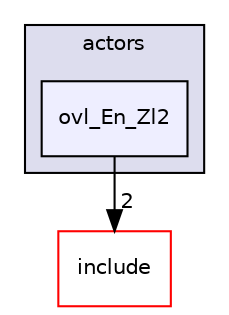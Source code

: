 digraph "src/overlays/actors/ovl_En_Zl2" {
  compound=true
  node [ fontsize="10", fontname="Helvetica"];
  edge [ labelfontsize="10", labelfontname="Helvetica"];
  subgraph clusterdir_e93473484be31ce7bcb356bd643a22f8 {
    graph [ bgcolor="#ddddee", pencolor="black", label="actors" fontname="Helvetica", fontsize="10", URL="dir_e93473484be31ce7bcb356bd643a22f8.html"]
  dir_2dea28377556bcf1418dd1760f46bc06 [shape=box, label="ovl_En_Zl2", style="filled", fillcolor="#eeeeff", pencolor="black", URL="dir_2dea28377556bcf1418dd1760f46bc06.html"];
  }
  dir_d44c64559bbebec7f509842c48db8b23 [shape=box label="include" fillcolor="white" style="filled" color="red" URL="dir_d44c64559bbebec7f509842c48db8b23.html"];
  dir_2dea28377556bcf1418dd1760f46bc06->dir_d44c64559bbebec7f509842c48db8b23 [headlabel="2", labeldistance=1.5 headhref="dir_000389_000000.html"];
}
